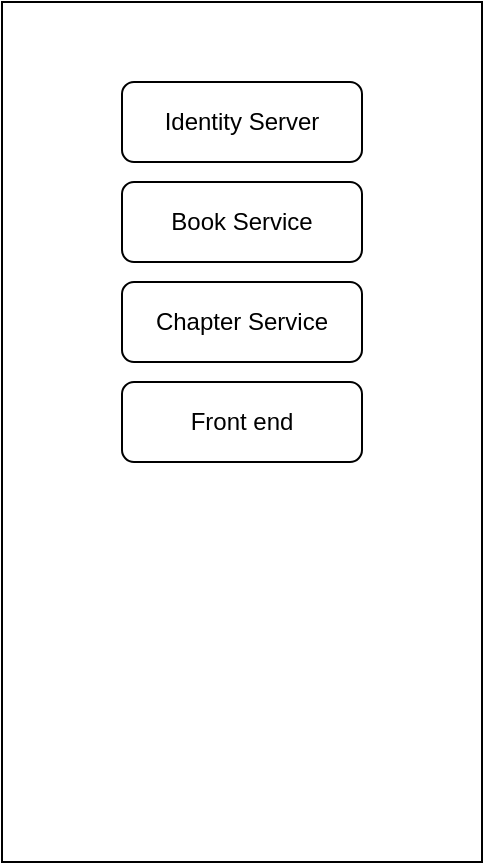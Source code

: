 <mxfile version="13.9.9" type="github">
  <diagram id="8KZP-E9XallS7RXyq-ez" name="Page-1">
    <mxGraphModel dx="868" dy="520" grid="1" gridSize="10" guides="1" tooltips="1" connect="1" arrows="1" fold="1" page="1" pageScale="1" pageWidth="850" pageHeight="1100" math="0" shadow="0">
      <root>
        <mxCell id="0" />
        <mxCell id="1" parent="0" />
        <mxCell id="UfgEY_RVOaLFvnGiTgho-1" value="" style="rounded=0;whiteSpace=wrap;html=1;" vertex="1" parent="1">
          <mxGeometry x="360" y="40" width="240" height="430" as="geometry" />
        </mxCell>
        <mxCell id="UfgEY_RVOaLFvnGiTgho-2" value="Book Service" style="rounded=1;whiteSpace=wrap;html=1;" vertex="1" parent="1">
          <mxGeometry x="420" y="130" width="120" height="40" as="geometry" />
        </mxCell>
        <mxCell id="UfgEY_RVOaLFvnGiTgho-3" value="Chapter Service" style="rounded=1;whiteSpace=wrap;html=1;" vertex="1" parent="1">
          <mxGeometry x="420" y="180" width="120" height="40" as="geometry" />
        </mxCell>
        <mxCell id="UfgEY_RVOaLFvnGiTgho-4" value="Front end" style="rounded=1;whiteSpace=wrap;html=1;" vertex="1" parent="1">
          <mxGeometry x="420" y="230" width="120" height="40" as="geometry" />
        </mxCell>
        <mxCell id="UfgEY_RVOaLFvnGiTgho-5" value="Identity Server" style="rounded=1;whiteSpace=wrap;html=1;" vertex="1" parent="1">
          <mxGeometry x="420" y="80" width="120" height="40" as="geometry" />
        </mxCell>
      </root>
    </mxGraphModel>
  </diagram>
</mxfile>
